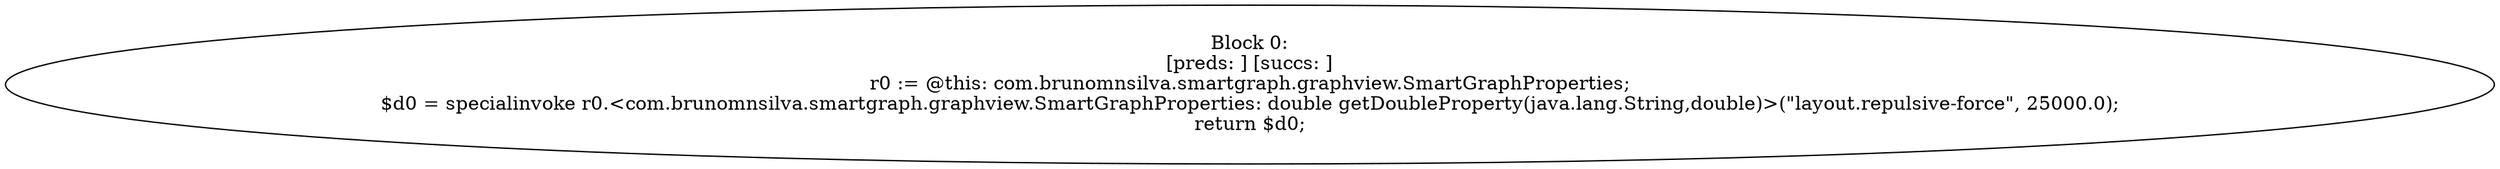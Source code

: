 digraph "unitGraph" {
    "Block 0:
[preds: ] [succs: ]
r0 := @this: com.brunomnsilva.smartgraph.graphview.SmartGraphProperties;
$d0 = specialinvoke r0.<com.brunomnsilva.smartgraph.graphview.SmartGraphProperties: double getDoubleProperty(java.lang.String,double)>(\"layout.repulsive-force\", 25000.0);
return $d0;
"
}
